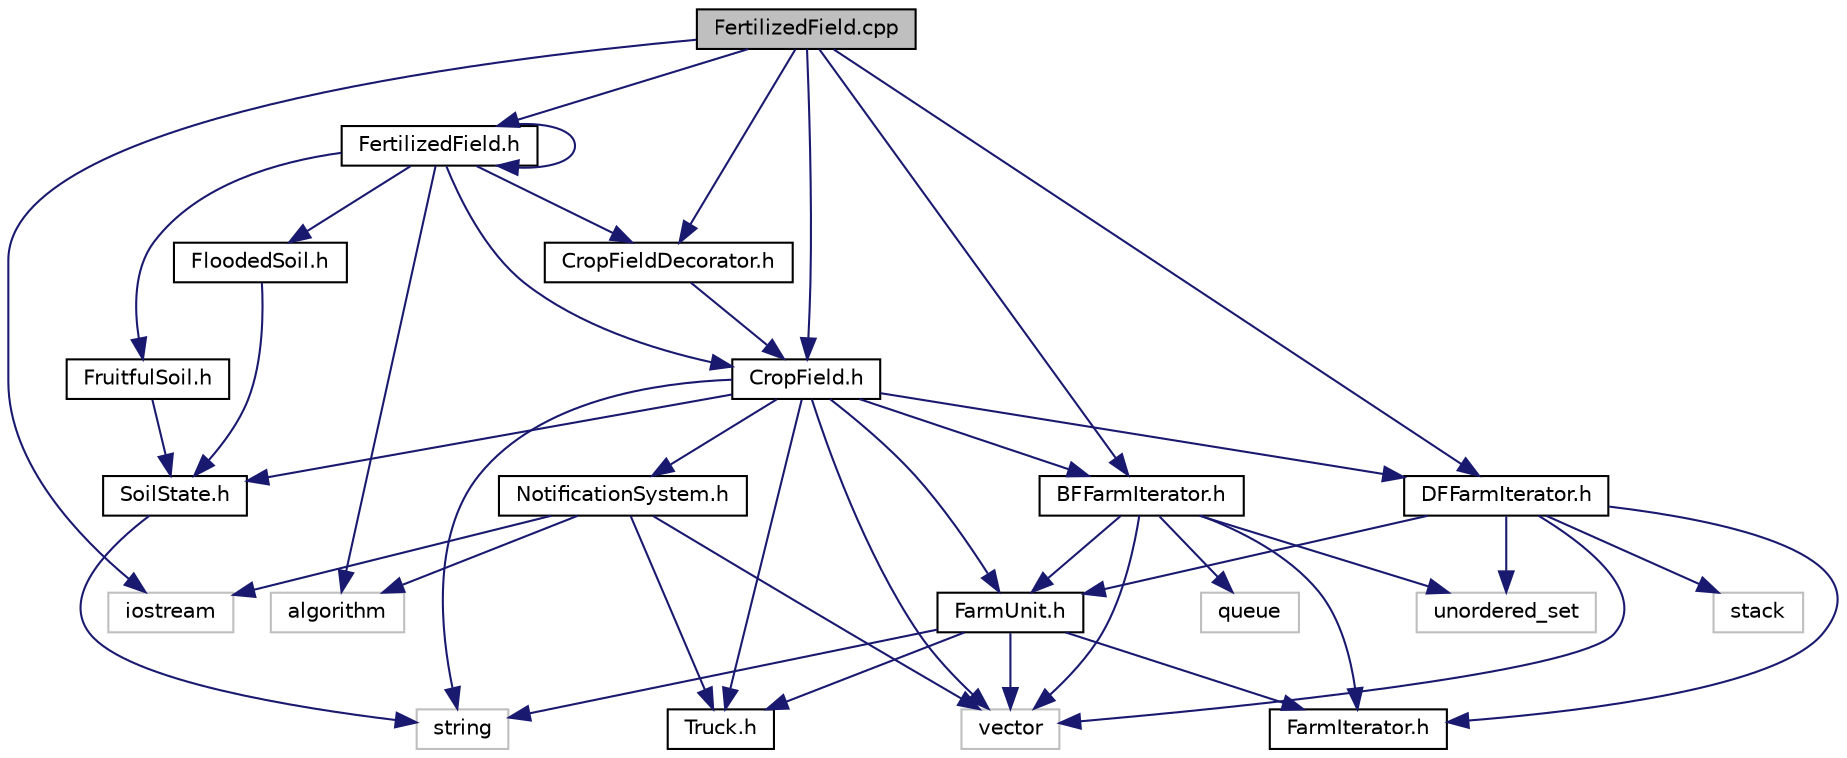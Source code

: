 digraph "FertilizedField.cpp"
{
 // LATEX_PDF_SIZE
  edge [fontname="Helvetica",fontsize="10",labelfontname="Helvetica",labelfontsize="10"];
  node [fontname="Helvetica",fontsize="10",shape=record];
  Node1 [label="FertilizedField.cpp",height=0.2,width=0.4,color="black", fillcolor="grey75", style="filled", fontcolor="black",tooltip="Class implementation for Component 3 - Decorator (ConcreteDecorator)"];
  Node1 -> Node2 [color="midnightblue",fontsize="10",style="solid"];
  Node2 [label="iostream",height=0.2,width=0.4,color="grey75", fillcolor="white", style="filled",tooltip=" "];
  Node1 -> Node3 [color="midnightblue",fontsize="10",style="solid"];
  Node3 [label="FertilizedField.h",height=0.2,width=0.4,color="black", fillcolor="white", style="filled",URL="$FertilizedField_8h.html",tooltip="Class defintion for Component 3 - Decorator (ConcreteDecorator)"];
  Node3 -> Node4 [color="midnightblue",fontsize="10",style="solid"];
  Node4 [label="CropField.h",height=0.2,width=0.4,color="black", fillcolor="white", style="filled",URL="$CropField_8h.html",tooltip="Class definition for Component 1 - Composite (Leaf), Class definition for Component 2 - State (Contex..."];
  Node4 -> Node5 [color="midnightblue",fontsize="10",style="solid"];
  Node5 [label="FarmUnit.h",height=0.2,width=0.4,color="black", fillcolor="white", style="filled",URL="$FarmUnit_8h.html",tooltip="Class definition for Component 1 - Composite (Component) and Component 5 - Iterator (Aggregate)"];
  Node5 -> Node6 [color="midnightblue",fontsize="10",style="solid"];
  Node6 [label="vector",height=0.2,width=0.4,color="grey75", fillcolor="white", style="filled",tooltip=" "];
  Node5 -> Node7 [color="midnightblue",fontsize="10",style="solid"];
  Node7 [label="string",height=0.2,width=0.4,color="grey75", fillcolor="white", style="filled",tooltip=" "];
  Node5 -> Node8 [color="midnightblue",fontsize="10",style="solid"];
  Node8 [label="Truck.h",height=0.2,width=0.4,color="black", fillcolor="white", style="filled",URL="$Truck_8h.html",tooltip="Class definition for Component 4 - Observer (Observer)"];
  Node5 -> Node9 [color="midnightblue",fontsize="10",style="solid"];
  Node9 [label="FarmIterator.h",height=0.2,width=0.4,color="black", fillcolor="white", style="filled",URL="$FarmIterator_8h.html",tooltip="Class definition for Component 5 - Iterator (Iterator)"];
  Node4 -> Node10 [color="midnightblue",fontsize="10",style="solid"];
  Node10 [label="SoilState.h",height=0.2,width=0.4,color="black", fillcolor="white", style="filled",URL="$SoilState_8h.html",tooltip="Class definition for Component 2 - State (State)"];
  Node10 -> Node7 [color="midnightblue",fontsize="10",style="solid"];
  Node4 -> Node11 [color="midnightblue",fontsize="10",style="solid"];
  Node11 [label="NotificationSystem.h",height=0.2,width=0.4,color="black", fillcolor="white", style="filled",URL="$NotificationSystem_8h.html",tooltip="Class definition for Component 4 - Observer (Subject)"];
  Node11 -> Node6 [color="midnightblue",fontsize="10",style="solid"];
  Node11 -> Node12 [color="midnightblue",fontsize="10",style="solid"];
  Node12 [label="algorithm",height=0.2,width=0.4,color="grey75", fillcolor="white", style="filled",tooltip=" "];
  Node11 -> Node8 [color="midnightblue",fontsize="10",style="solid"];
  Node11 -> Node2 [color="midnightblue",fontsize="10",style="solid"];
  Node4 -> Node8 [color="midnightblue",fontsize="10",style="solid"];
  Node4 -> Node13 [color="midnightblue",fontsize="10",style="solid"];
  Node13 [label="BFFarmIterator.h",height=0.2,width=0.4,color="black", fillcolor="white", style="filled",URL="$BFFarmIterator_8h.html",tooltip="Class definition for Component 5 - Iterator(ConcreteIterator)"];
  Node13 -> Node9 [color="midnightblue",fontsize="10",style="solid"];
  Node13 -> Node5 [color="midnightblue",fontsize="10",style="solid"];
  Node13 -> Node6 [color="midnightblue",fontsize="10",style="solid"];
  Node13 -> Node14 [color="midnightblue",fontsize="10",style="solid"];
  Node14 [label="queue",height=0.2,width=0.4,color="grey75", fillcolor="white", style="filled",tooltip=" "];
  Node13 -> Node15 [color="midnightblue",fontsize="10",style="solid"];
  Node15 [label="unordered_set",height=0.2,width=0.4,color="grey75", fillcolor="white", style="filled",tooltip=" "];
  Node4 -> Node16 [color="midnightblue",fontsize="10",style="solid"];
  Node16 [label="DFFarmIterator.h",height=0.2,width=0.4,color="black", fillcolor="white", style="filled",URL="$DFFarmIterator_8h.html",tooltip="Class definition for Component 5 - Iterator (ConcreteIterator)"];
  Node16 -> Node9 [color="midnightblue",fontsize="10",style="solid"];
  Node16 -> Node5 [color="midnightblue",fontsize="10",style="solid"];
  Node16 -> Node17 [color="midnightblue",fontsize="10",style="solid"];
  Node17 [label="stack",height=0.2,width=0.4,color="grey75", fillcolor="white", style="filled",tooltip=" "];
  Node16 -> Node6 [color="midnightblue",fontsize="10",style="solid"];
  Node16 -> Node15 [color="midnightblue",fontsize="10",style="solid"];
  Node4 -> Node7 [color="midnightblue",fontsize="10",style="solid"];
  Node4 -> Node6 [color="midnightblue",fontsize="10",style="solid"];
  Node3 -> Node18 [color="midnightblue",fontsize="10",style="solid"];
  Node18 [label="CropFieldDecorator.h",height=0.2,width=0.4,color="black", fillcolor="white", style="filled",URL="$CropFieldDecorator_8h.html",tooltip="Class definition for Component 3 - Decorator (Decorator)"];
  Node18 -> Node4 [color="midnightblue",fontsize="10",style="solid"];
  Node3 -> Node3 [color="midnightblue",fontsize="10",style="solid"];
  Node3 -> Node19 [color="midnightblue",fontsize="10",style="solid"];
  Node19 [label="FruitfulSoil.h",height=0.2,width=0.4,color="black", fillcolor="white", style="filled",URL="$FruitfulSoil_8h.html",tooltip="Class definition for Component 2 - State (ConcreteState)"];
  Node19 -> Node10 [color="midnightblue",fontsize="10",style="solid"];
  Node3 -> Node20 [color="midnightblue",fontsize="10",style="solid"];
  Node20 [label="FloodedSoil.h",height=0.2,width=0.4,color="black", fillcolor="white", style="filled",URL="$FloodedSoil_8h.html",tooltip="Class definition for Component 2 - State (ConcreteState)"];
  Node20 -> Node10 [color="midnightblue",fontsize="10",style="solid"];
  Node3 -> Node12 [color="midnightblue",fontsize="10",style="solid"];
  Node1 -> Node18 [color="midnightblue",fontsize="10",style="solid"];
  Node1 -> Node4 [color="midnightblue",fontsize="10",style="solid"];
  Node1 -> Node13 [color="midnightblue",fontsize="10",style="solid"];
  Node1 -> Node16 [color="midnightblue",fontsize="10",style="solid"];
}
